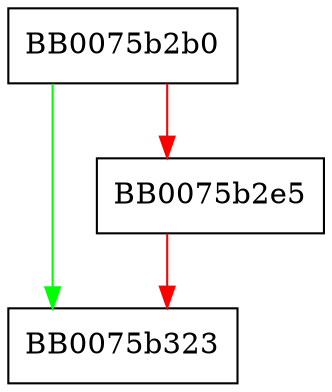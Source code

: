 digraph test_rc4_init_key {
  node [shape="box"];
  graph [splines=ortho];
  BB0075b2b0 -> BB0075b323 [color="green"];
  BB0075b2b0 -> BB0075b2e5 [color="red"];
  BB0075b2e5 -> BB0075b323 [color="red"];
}